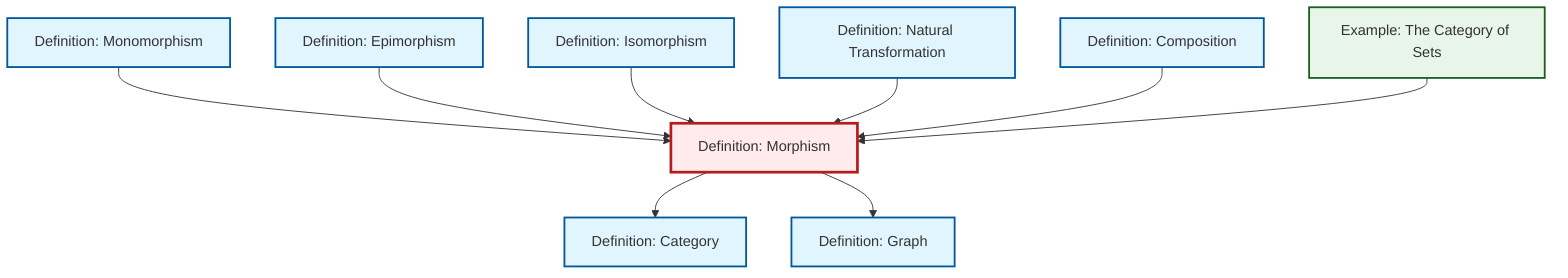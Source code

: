 graph TD
    classDef definition fill:#e1f5fe,stroke:#01579b,stroke-width:2px
    classDef theorem fill:#f3e5f5,stroke:#4a148c,stroke-width:2px
    classDef axiom fill:#fff3e0,stroke:#e65100,stroke-width:2px
    classDef example fill:#e8f5e9,stroke:#1b5e20,stroke-width:2px
    classDef current fill:#ffebee,stroke:#b71c1c,stroke-width:3px
    def-graph["Definition: Graph"]:::definition
    def-epimorphism["Definition: Epimorphism"]:::definition
    def-composition["Definition: Composition"]:::definition
    def-natural-transformation["Definition: Natural Transformation"]:::definition
    def-category["Definition: Category"]:::definition
    def-isomorphism["Definition: Isomorphism"]:::definition
    def-monomorphism["Definition: Monomorphism"]:::definition
    def-morphism["Definition: Morphism"]:::definition
    ex-set-category["Example: The Category of Sets"]:::example
    def-monomorphism --> def-morphism
    def-epimorphism --> def-morphism
    def-isomorphism --> def-morphism
    def-natural-transformation --> def-morphism
    def-composition --> def-morphism
    def-morphism --> def-category
    ex-set-category --> def-morphism
    def-morphism --> def-graph
    class def-morphism current